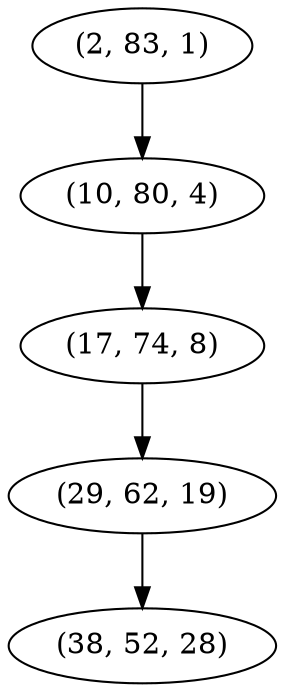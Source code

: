 digraph tree {
    "(2, 83, 1)";
    "(10, 80, 4)";
    "(17, 74, 8)";
    "(29, 62, 19)";
    "(38, 52, 28)";
    "(2, 83, 1)" -> "(10, 80, 4)";
    "(10, 80, 4)" -> "(17, 74, 8)";
    "(17, 74, 8)" -> "(29, 62, 19)";
    "(29, 62, 19)" -> "(38, 52, 28)";
}
